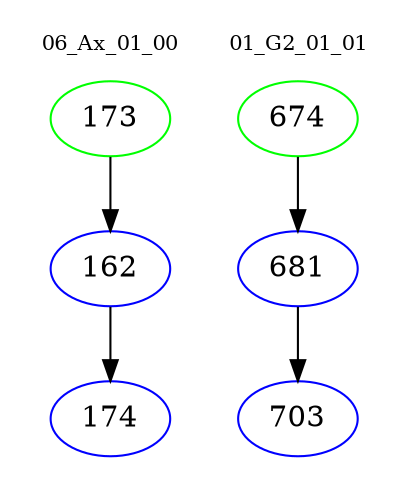 digraph{
subgraph cluster_0 {
color = white
label = "06_Ax_01_00";
fontsize=10;
T0_173 [label="173", color="green"]
T0_173 -> T0_162 [color="black"]
T0_162 [label="162", color="blue"]
T0_162 -> T0_174 [color="black"]
T0_174 [label="174", color="blue"]
}
subgraph cluster_1 {
color = white
label = "01_G2_01_01";
fontsize=10;
T1_674 [label="674", color="green"]
T1_674 -> T1_681 [color="black"]
T1_681 [label="681", color="blue"]
T1_681 -> T1_703 [color="black"]
T1_703 [label="703", color="blue"]
}
}
